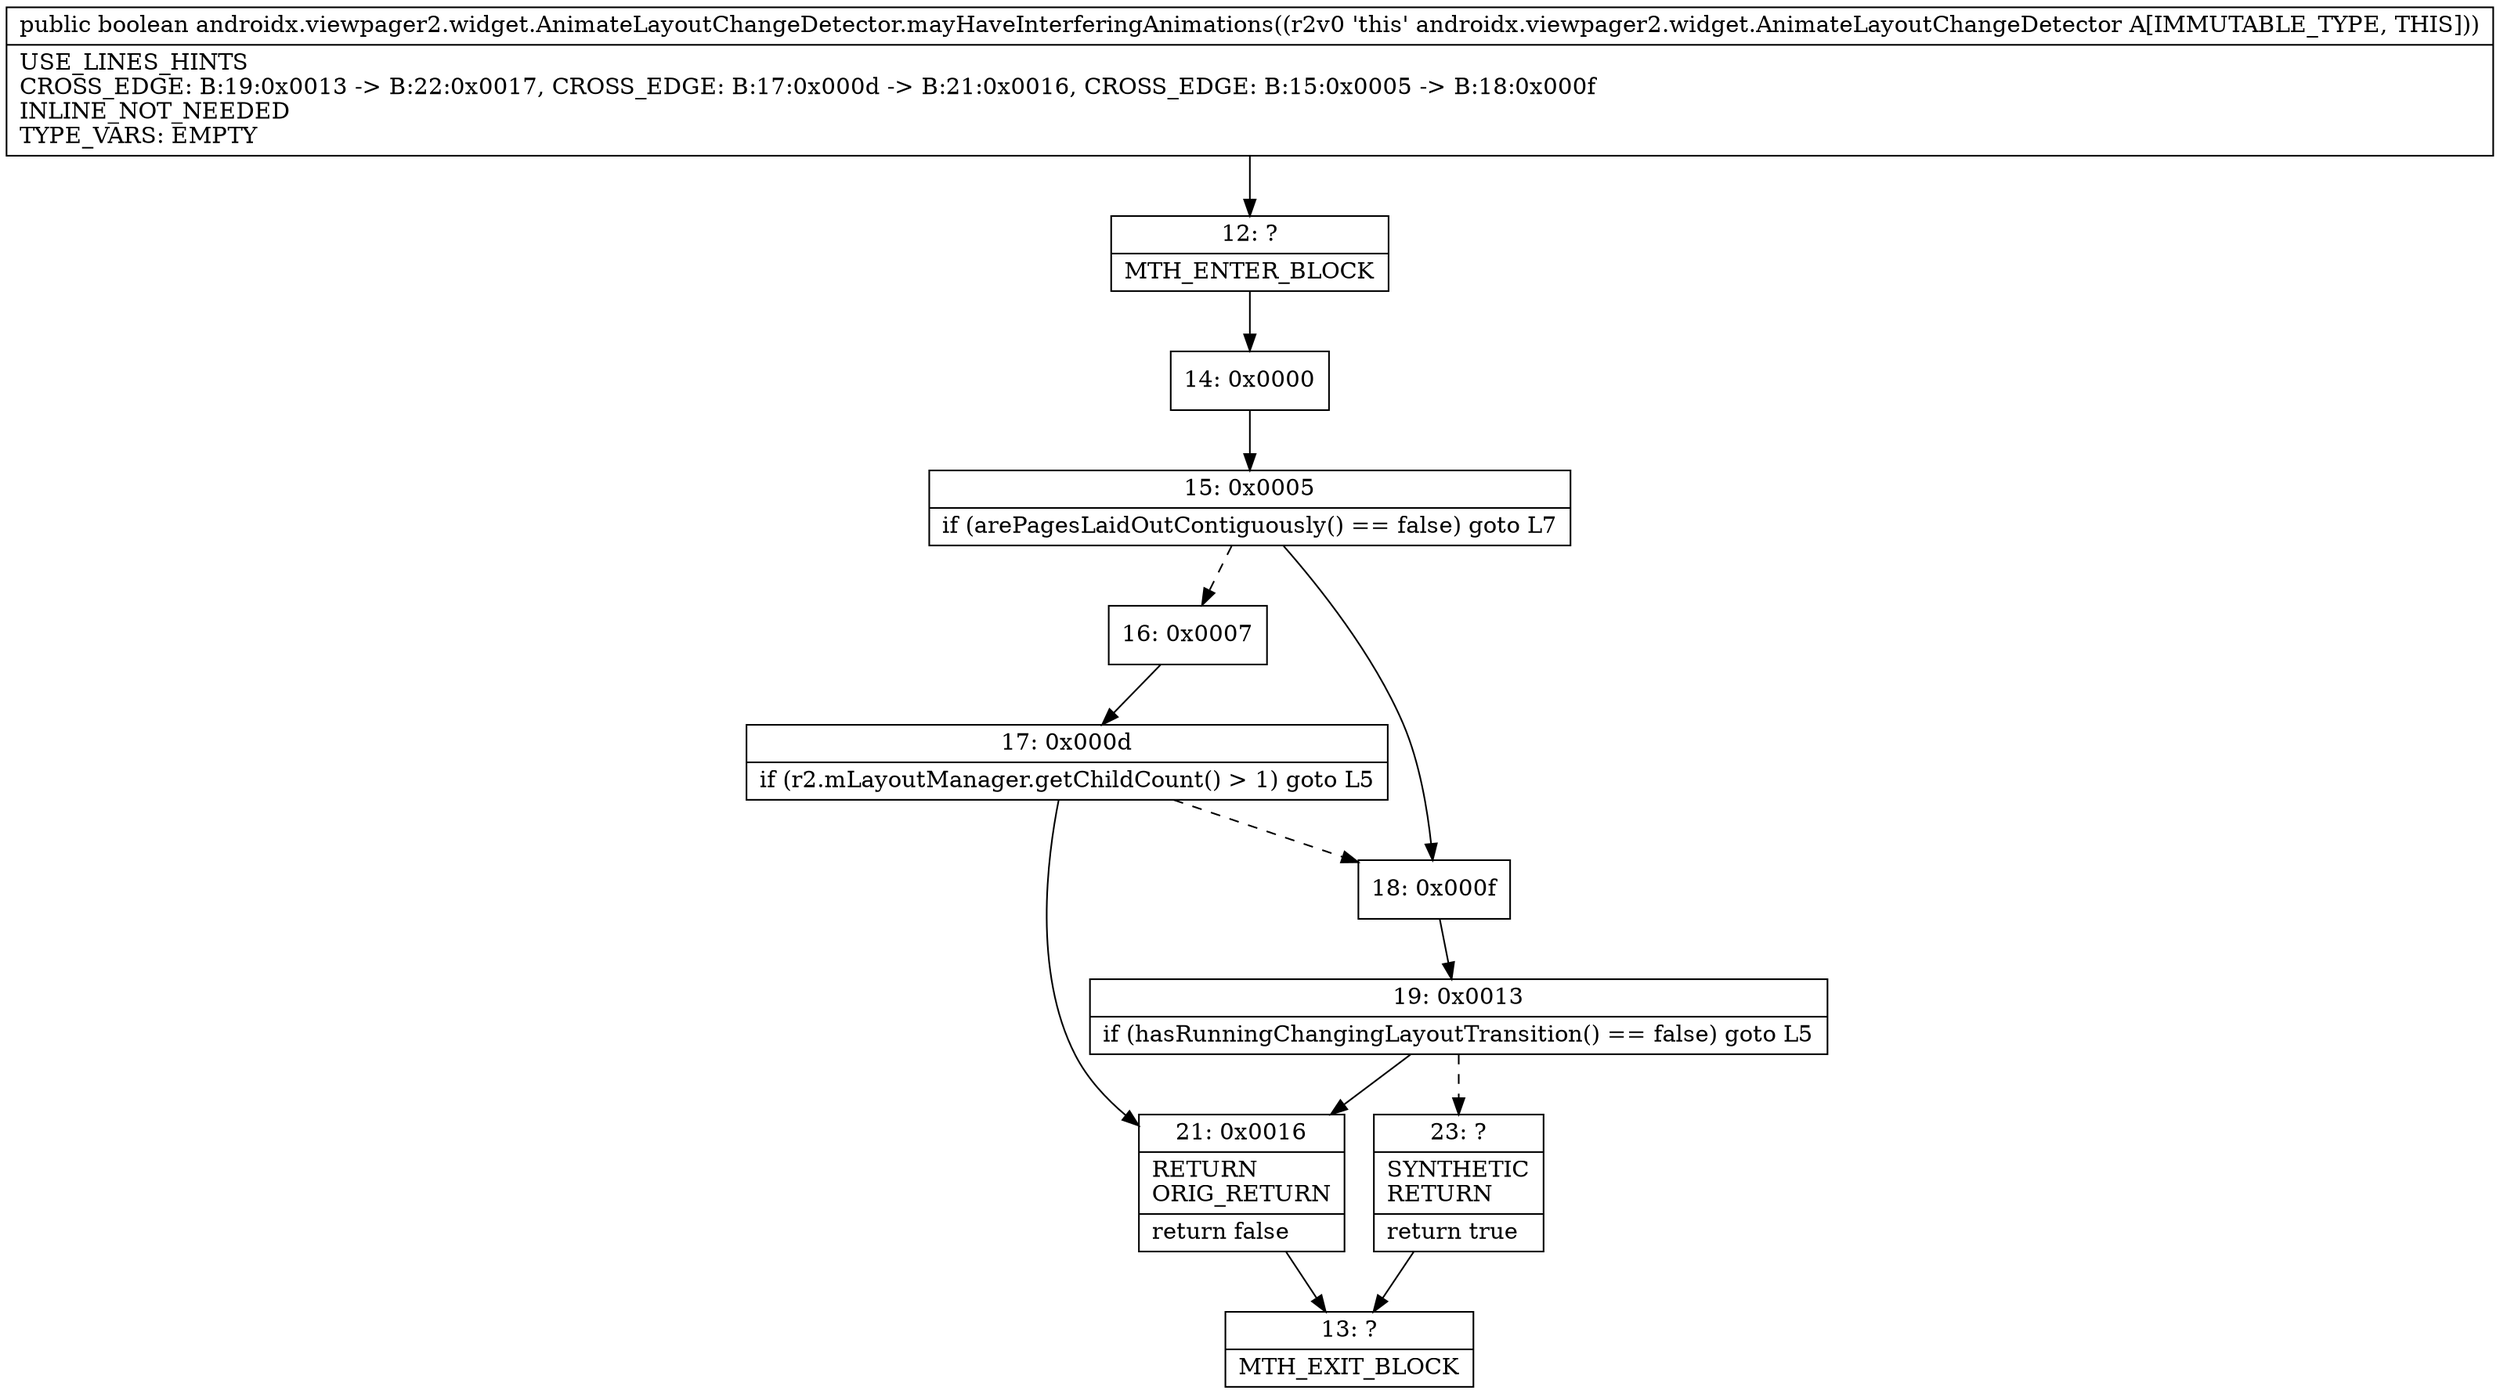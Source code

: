 digraph "CFG forandroidx.viewpager2.widget.AnimateLayoutChangeDetector.mayHaveInterferingAnimations()Z" {
Node_12 [shape=record,label="{12\:\ ?|MTH_ENTER_BLOCK\l}"];
Node_14 [shape=record,label="{14\:\ 0x0000}"];
Node_15 [shape=record,label="{15\:\ 0x0005|if (arePagesLaidOutContiguously() == false) goto L7\l}"];
Node_16 [shape=record,label="{16\:\ 0x0007}"];
Node_17 [shape=record,label="{17\:\ 0x000d|if (r2.mLayoutManager.getChildCount() \> 1) goto L5\l}"];
Node_21 [shape=record,label="{21\:\ 0x0016|RETURN\lORIG_RETURN\l|return false\l}"];
Node_13 [shape=record,label="{13\:\ ?|MTH_EXIT_BLOCK\l}"];
Node_18 [shape=record,label="{18\:\ 0x000f}"];
Node_19 [shape=record,label="{19\:\ 0x0013|if (hasRunningChangingLayoutTransition() == false) goto L5\l}"];
Node_23 [shape=record,label="{23\:\ ?|SYNTHETIC\lRETURN\l|return true\l}"];
MethodNode[shape=record,label="{public boolean androidx.viewpager2.widget.AnimateLayoutChangeDetector.mayHaveInterferingAnimations((r2v0 'this' androidx.viewpager2.widget.AnimateLayoutChangeDetector A[IMMUTABLE_TYPE, THIS]))  | USE_LINES_HINTS\lCROSS_EDGE: B:19:0x0013 \-\> B:22:0x0017, CROSS_EDGE: B:17:0x000d \-\> B:21:0x0016, CROSS_EDGE: B:15:0x0005 \-\> B:18:0x000f\lINLINE_NOT_NEEDED\lTYPE_VARS: EMPTY\l}"];
MethodNode -> Node_12;Node_12 -> Node_14;
Node_14 -> Node_15;
Node_15 -> Node_16[style=dashed];
Node_15 -> Node_18;
Node_16 -> Node_17;
Node_17 -> Node_18[style=dashed];
Node_17 -> Node_21;
Node_21 -> Node_13;
Node_18 -> Node_19;
Node_19 -> Node_21;
Node_19 -> Node_23[style=dashed];
Node_23 -> Node_13;
}

